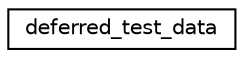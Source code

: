 digraph G
{
  edge [fontname="Helvetica",fontsize="10",labelfontname="Helvetica",labelfontsize="10"];
  node [fontname="Helvetica",fontsize="10",shape=record];
  rankdir="LR";
  Node1 [label="deferred_test_data",height=0.2,width=0.4,color="black", fillcolor="white", style="filled",URL="$structdeferred__test__data.html"];
}
